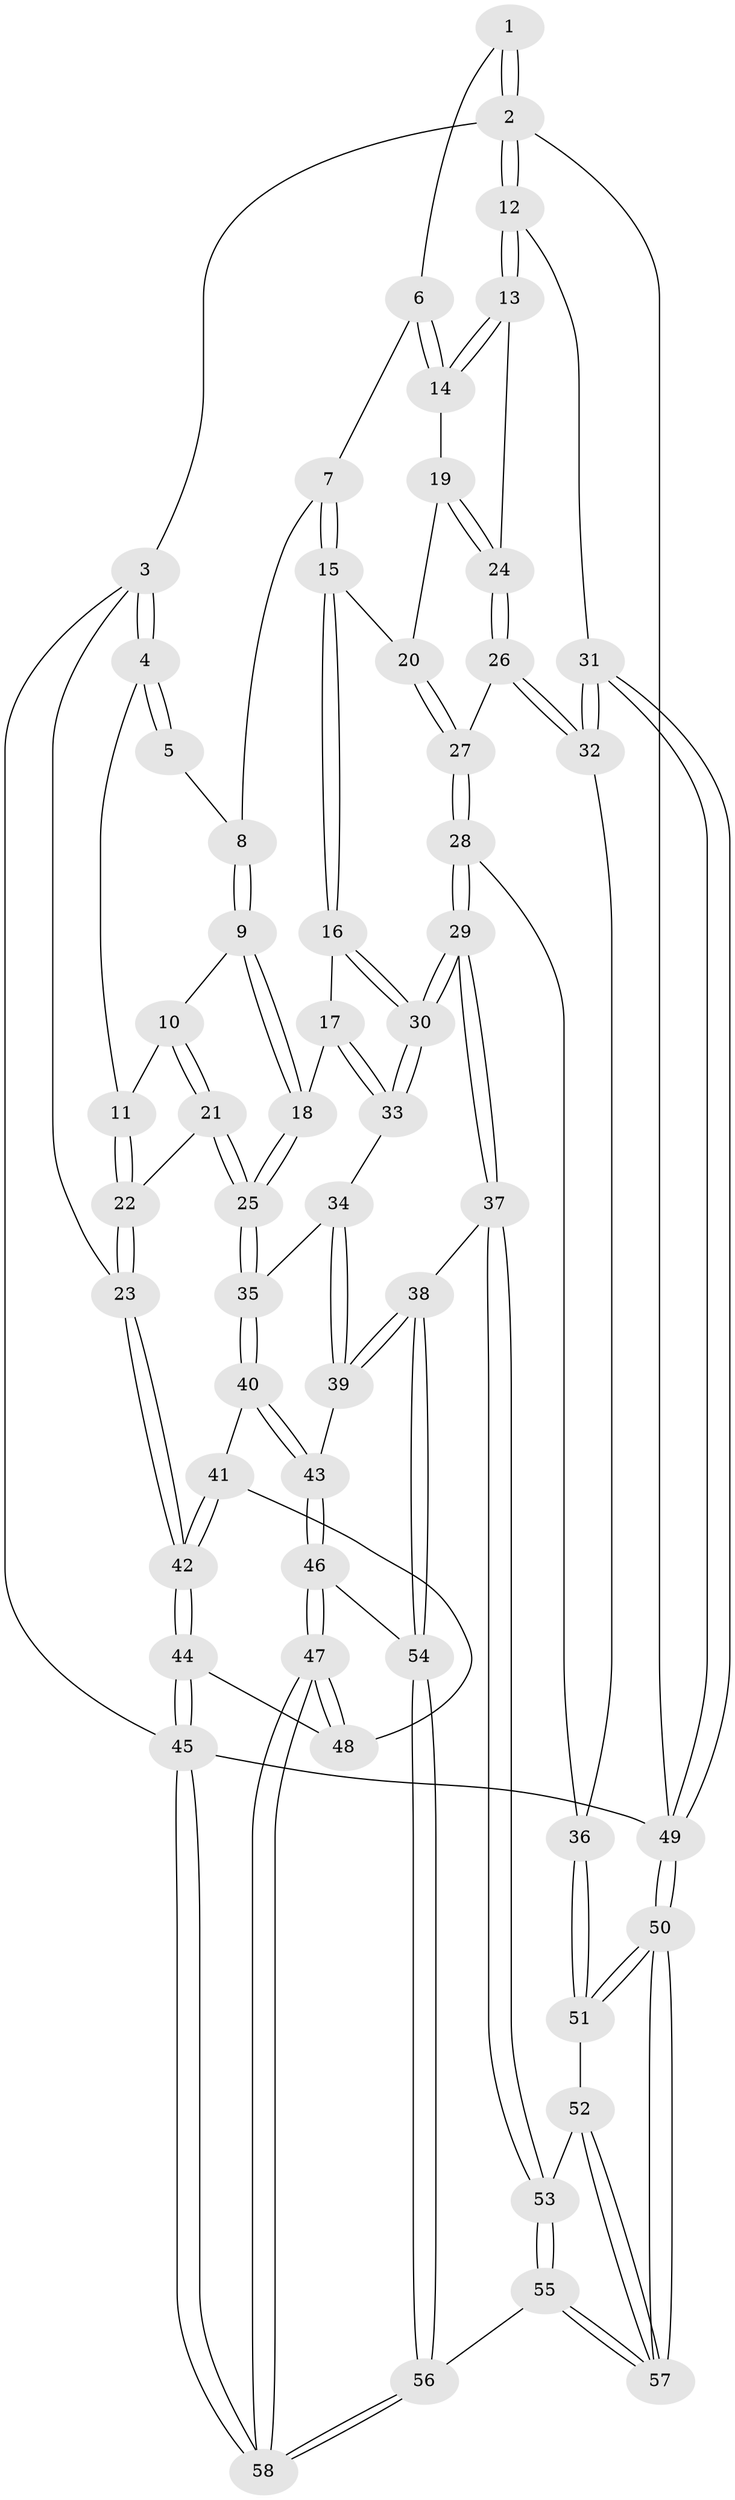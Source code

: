 // Generated by graph-tools (version 1.1) at 2025/01/03/09/25 05:01:12]
// undirected, 58 vertices, 142 edges
graph export_dot {
graph [start="1"]
  node [color=gray90,style=filled];
  1 [pos="+0.7667744936491144+0"];
  2 [pos="+1+0"];
  3 [pos="+0+0"];
  4 [pos="+0+0"];
  5 [pos="+0.3620222472542468+0"];
  6 [pos="+0.758372476053479+0.05480490165805094"];
  7 [pos="+0.5497433401876124+0.23598597746382788"];
  8 [pos="+0.42792775309994974+0.181287064269421"];
  9 [pos="+0.3491305564911787+0.35876482733023324"];
  10 [pos="+0.2198208495666301+0.2839295511842159"];
  11 [pos="+0.14946207371044684+0.23609986395298482"];
  12 [pos="+1+0.30385012481909274"];
  13 [pos="+1+0.31984708448451954"];
  14 [pos="+0.7757587972424339+0.12626231275703365"];
  15 [pos="+0.5657487497361012+0.3862325426736379"];
  16 [pos="+0.5635827735844877+0.38743115466260236"];
  17 [pos="+0.43038965056234707+0.4131909787963142"];
  18 [pos="+0.3687637269856809+0.39962580727457114"];
  19 [pos="+0.7491634201481018+0.3160634284486397"];
  20 [pos="+0.6294221512314258+0.3923162648719268"];
  21 [pos="+0.1771246414364595+0.5513301556821333"];
  22 [pos="+0.1085721850350341+0.5240764179647645"];
  23 [pos="+0+0.5470087348098671"];
  24 [pos="+0.8685681699244057+0.42174781414342305"];
  25 [pos="+0.24169478465379698+0.5817458876915647"];
  26 [pos="+0.8677660947164116+0.43179586763872485"];
  27 [pos="+0.6997594168744797+0.5242209354408851"];
  28 [pos="+0.6922193960830249+0.6936680957557041"];
  29 [pos="+0.6679057892637343+0.711171472087707"];
  30 [pos="+0.5652051233687836+0.6138969095241495"];
  31 [pos="+1+0.7090656193099041"];
  32 [pos="+0.9402738066950311+0.6518767877148932"];
  33 [pos="+0.48411992453722724+0.5858235950545789"];
  34 [pos="+0.43587162647379807+0.6111736537105453"];
  35 [pos="+0.24216761600777167+0.5831024135077701"];
  36 [pos="+0.8858117815879061+0.6688417464818881"];
  37 [pos="+0.6551958340182062+0.738218289486582"];
  38 [pos="+0.6308473243350285+0.7538256182016319"];
  39 [pos="+0.436556938336923+0.7169929204678585"];
  40 [pos="+0.24355207770172171+0.664460538888901"];
  41 [pos="+0.15793054795022435+0.7311930768881565"];
  42 [pos="+0+0.7456047926769153"];
  43 [pos="+0.32174806856207205+0.7645633992639905"];
  44 [pos="+0+0.7573205265290149"];
  45 [pos="+0+1"];
  46 [pos="+0.3373050344753008+0.8802441856157767"];
  47 [pos="+0.21882125567569485+1"];
  48 [pos="+0.14274026672464735+0.8494425363872716"];
  49 [pos="+1+1"];
  50 [pos="+1+1"];
  51 [pos="+0.8520035207444666+0.8866221739305024"];
  52 [pos="+0.7563774034945173+0.8512746640560133"];
  53 [pos="+0.6856006346375737+0.7900945925474011"];
  54 [pos="+0.5277324680594809+0.887160900470453"];
  55 [pos="+0.7206879349942757+1"];
  56 [pos="+0.5988091413185603+1"];
  57 [pos="+0.8518654882795027+1"];
  58 [pos="+0.14829078653454358+1"];
  1 -- 2;
  1 -- 2;
  1 -- 6;
  2 -- 3;
  2 -- 12;
  2 -- 12;
  2 -- 49;
  3 -- 4;
  3 -- 4;
  3 -- 23;
  3 -- 45;
  4 -- 5;
  4 -- 5;
  4 -- 11;
  5 -- 8;
  6 -- 7;
  6 -- 14;
  6 -- 14;
  7 -- 8;
  7 -- 15;
  7 -- 15;
  8 -- 9;
  8 -- 9;
  9 -- 10;
  9 -- 18;
  9 -- 18;
  10 -- 11;
  10 -- 21;
  10 -- 21;
  11 -- 22;
  11 -- 22;
  12 -- 13;
  12 -- 13;
  12 -- 31;
  13 -- 14;
  13 -- 14;
  13 -- 24;
  14 -- 19;
  15 -- 16;
  15 -- 16;
  15 -- 20;
  16 -- 17;
  16 -- 30;
  16 -- 30;
  17 -- 18;
  17 -- 33;
  17 -- 33;
  18 -- 25;
  18 -- 25;
  19 -- 20;
  19 -- 24;
  19 -- 24;
  20 -- 27;
  20 -- 27;
  21 -- 22;
  21 -- 25;
  21 -- 25;
  22 -- 23;
  22 -- 23;
  23 -- 42;
  23 -- 42;
  24 -- 26;
  24 -- 26;
  25 -- 35;
  25 -- 35;
  26 -- 27;
  26 -- 32;
  26 -- 32;
  27 -- 28;
  27 -- 28;
  28 -- 29;
  28 -- 29;
  28 -- 36;
  29 -- 30;
  29 -- 30;
  29 -- 37;
  29 -- 37;
  30 -- 33;
  30 -- 33;
  31 -- 32;
  31 -- 32;
  31 -- 49;
  31 -- 49;
  32 -- 36;
  33 -- 34;
  34 -- 35;
  34 -- 39;
  34 -- 39;
  35 -- 40;
  35 -- 40;
  36 -- 51;
  36 -- 51;
  37 -- 38;
  37 -- 53;
  37 -- 53;
  38 -- 39;
  38 -- 39;
  38 -- 54;
  38 -- 54;
  39 -- 43;
  40 -- 41;
  40 -- 43;
  40 -- 43;
  41 -- 42;
  41 -- 42;
  41 -- 48;
  42 -- 44;
  42 -- 44;
  43 -- 46;
  43 -- 46;
  44 -- 45;
  44 -- 45;
  44 -- 48;
  45 -- 58;
  45 -- 58;
  45 -- 49;
  46 -- 47;
  46 -- 47;
  46 -- 54;
  47 -- 48;
  47 -- 48;
  47 -- 58;
  47 -- 58;
  49 -- 50;
  49 -- 50;
  50 -- 51;
  50 -- 51;
  50 -- 57;
  50 -- 57;
  51 -- 52;
  52 -- 53;
  52 -- 57;
  52 -- 57;
  53 -- 55;
  53 -- 55;
  54 -- 56;
  54 -- 56;
  55 -- 56;
  55 -- 57;
  55 -- 57;
  56 -- 58;
  56 -- 58;
}

